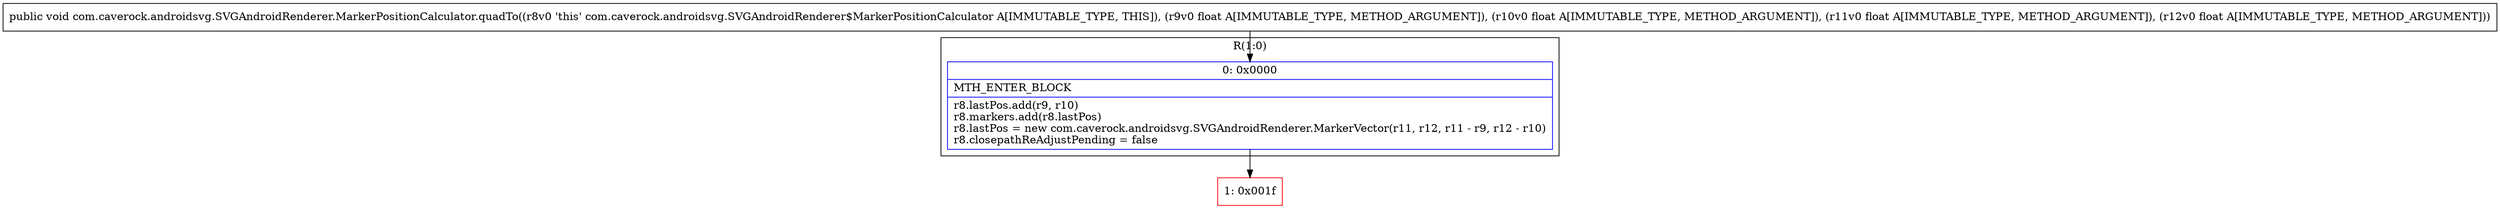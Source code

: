 digraph "CFG forcom.caverock.androidsvg.SVGAndroidRenderer.MarkerPositionCalculator.quadTo(FFFF)V" {
subgraph cluster_Region_196511956 {
label = "R(1:0)";
node [shape=record,color=blue];
Node_0 [shape=record,label="{0\:\ 0x0000|MTH_ENTER_BLOCK\l|r8.lastPos.add(r9, r10)\lr8.markers.add(r8.lastPos)\lr8.lastPos = new com.caverock.androidsvg.SVGAndroidRenderer.MarkerVector(r11, r12, r11 \- r9, r12 \- r10)\lr8.closepathReAdjustPending = false\l}"];
}
Node_1 [shape=record,color=red,label="{1\:\ 0x001f}"];
MethodNode[shape=record,label="{public void com.caverock.androidsvg.SVGAndroidRenderer.MarkerPositionCalculator.quadTo((r8v0 'this' com.caverock.androidsvg.SVGAndroidRenderer$MarkerPositionCalculator A[IMMUTABLE_TYPE, THIS]), (r9v0 float A[IMMUTABLE_TYPE, METHOD_ARGUMENT]), (r10v0 float A[IMMUTABLE_TYPE, METHOD_ARGUMENT]), (r11v0 float A[IMMUTABLE_TYPE, METHOD_ARGUMENT]), (r12v0 float A[IMMUTABLE_TYPE, METHOD_ARGUMENT])) }"];
MethodNode -> Node_0;
Node_0 -> Node_1;
}

